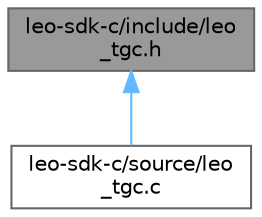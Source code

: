 digraph "leo-sdk-c/include/leo_tgc.h"
{
 // LATEX_PDF_SIZE
  bgcolor="transparent";
  edge [fontname=Helvetica,fontsize=10,labelfontname=Helvetica,labelfontsize=10];
  node [fontname=Helvetica,fontsize=10,shape=box,height=0.2,width=0.4];
  Node1 [label="leo-sdk-c/include/leo\l_tgc.h",height=0.2,width=0.4,color="gray40", fillcolor="grey60", style="filled", fontcolor="black",tooltip="Leo tgc."];
  Node1 -> Node2 [dir="back",color="steelblue1",style="solid"];
  Node2 [label="leo-sdk-c/source/leo\l_tgc.c",height=0.2,width=0.4,color="grey40", fillcolor="white", style="filled",URL="$leo__tgc_8c.html",tooltip="Implementation of TGC test."];
}
